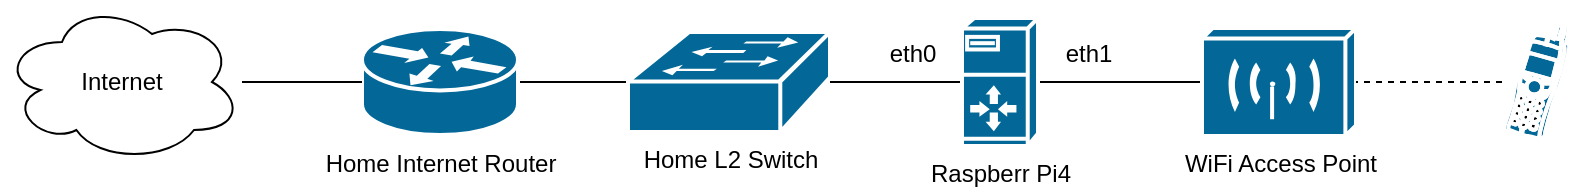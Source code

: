 <mxfile version="20.1.3" type="device" pages="2"><diagram id="h2ubdMGscWY75TbGqmoW" name="Page-1"><mxGraphModel dx="1422" dy="752" grid="1" gridSize="10" guides="1" tooltips="1" connect="1" arrows="1" fold="1" page="1" pageScale="1" pageWidth="827" pageHeight="1169" math="0" shadow="0"><root><mxCell id="0"/><mxCell id="1" parent="0"/><mxCell id="Ah1u8qe68I_nb3K_Dgtt-3" style="edgeStyle=orthogonalEdgeStyle;rounded=0;orthogonalLoop=1;jettySize=auto;html=1;endArrow=none;endFill=0;" parent="1" source="Ah1u8qe68I_nb3K_Dgtt-1" target="Ah1u8qe68I_nb3K_Dgtt-2" edge="1"><mxGeometry relative="1" as="geometry"/></mxCell><mxCell id="Ah1u8qe68I_nb3K_Dgtt-1" value="Home Internet Router" style="shape=mxgraph.cisco.routers.router;sketch=0;html=1;pointerEvents=1;dashed=0;fillColor=#036897;strokeColor=#ffffff;strokeWidth=2;verticalLabelPosition=bottom;verticalAlign=top;align=center;outlineConnect=0;" parent="1" vertex="1"><mxGeometry x="180" y="133.5" width="78" height="53" as="geometry"/></mxCell><mxCell id="Ah1u8qe68I_nb3K_Dgtt-2" value="Home L2 Switch" style="shape=mxgraph.cisco.switches.workgroup_switch;sketch=0;html=1;pointerEvents=1;dashed=0;fillColor=#036897;strokeColor=#ffffff;strokeWidth=2;verticalLabelPosition=bottom;verticalAlign=top;align=center;outlineConnect=0;" parent="1" vertex="1"><mxGeometry x="313" y="135" width="101" height="50" as="geometry"/></mxCell><mxCell id="Ah1u8qe68I_nb3K_Dgtt-5" style="edgeStyle=orthogonalEdgeStyle;rounded=0;orthogonalLoop=1;jettySize=auto;html=1;endArrow=none;endFill=0;" parent="1" source="Ah1u8qe68I_nb3K_Dgtt-4" target="Ah1u8qe68I_nb3K_Dgtt-2" edge="1"><mxGeometry relative="1" as="geometry"/></mxCell><mxCell id="Ah1u8qe68I_nb3K_Dgtt-9" style="edgeStyle=orthogonalEdgeStyle;rounded=0;orthogonalLoop=1;jettySize=auto;html=1;endArrow=none;endFill=0;" parent="1" source="Ah1u8qe68I_nb3K_Dgtt-4" target="Ah1u8qe68I_nb3K_Dgtt-8" edge="1"><mxGeometry relative="1" as="geometry"/></mxCell><mxCell id="Ah1u8qe68I_nb3K_Dgtt-4" value="Raspberr Pi4" style="shape=mxgraph.cisco.servers.server_with_router;sketch=0;html=1;pointerEvents=1;dashed=0;fillColor=#036897;strokeColor=#ffffff;strokeWidth=2;verticalLabelPosition=bottom;verticalAlign=top;align=center;outlineConnect=0;" parent="1" vertex="1"><mxGeometry x="480" y="128" width="38" height="64" as="geometry"/></mxCell><mxCell id="Ah1u8qe68I_nb3K_Dgtt-8" value="WiFi Access Point" style="shape=mxgraph.cisco.wireless.wireless_transport;sketch=0;html=1;pointerEvents=1;dashed=0;fillColor=#036897;strokeColor=#ffffff;strokeWidth=2;verticalLabelPosition=bottom;verticalAlign=top;align=center;outlineConnect=0;" parent="1" vertex="1"><mxGeometry x="600" y="133" width="77" height="54" as="geometry"/></mxCell><mxCell id="Ah1u8qe68I_nb3K_Dgtt-10" value="eth1" style="text;html=1;align=center;verticalAlign=middle;resizable=0;points=[];autosize=1;strokeColor=none;fillColor=none;" parent="1" vertex="1"><mxGeometry x="518" y="131" width="50" height="30" as="geometry"/></mxCell><mxCell id="Ah1u8qe68I_nb3K_Dgtt-11" value="eth0" style="text;html=1;align=center;verticalAlign=middle;resizable=0;points=[];autosize=1;strokeColor=none;fillColor=none;" parent="1" vertex="1"><mxGeometry x="430" y="131" width="50" height="30" as="geometry"/></mxCell><mxCell id="Ah1u8qe68I_nb3K_Dgtt-13" style="edgeStyle=orthogonalEdgeStyle;rounded=0;orthogonalLoop=1;jettySize=auto;html=1;endArrow=none;endFill=0;" parent="1" source="Ah1u8qe68I_nb3K_Dgtt-12" target="Ah1u8qe68I_nb3K_Dgtt-1" edge="1"><mxGeometry relative="1" as="geometry"/></mxCell><mxCell id="Ah1u8qe68I_nb3K_Dgtt-12" value="Internet" style="ellipse;shape=cloud;whiteSpace=wrap;html=1;" parent="1" vertex="1"><mxGeometry y="120" width="120" height="80" as="geometry"/></mxCell><mxCell id="Ah1u8qe68I_nb3K_Dgtt-15" style="rounded=0;orthogonalLoop=1;jettySize=auto;html=1;endArrow=none;endFill=0;dashed=1;" parent="1" source="Ah1u8qe68I_nb3K_Dgtt-14" target="Ah1u8qe68I_nb3K_Dgtt-8" edge="1"><mxGeometry relative="1" as="geometry"/></mxCell><mxCell id="Ah1u8qe68I_nb3K_Dgtt-14" value="" style="shape=mxgraph.cisco.modems_and_phones.cell_phone;sketch=0;html=1;pointerEvents=1;dashed=0;fillColor=#036897;strokeColor=#ffffff;strokeWidth=2;verticalLabelPosition=bottom;verticalAlign=top;align=center;outlineConnect=0;" parent="1" vertex="1"><mxGeometry x="750" y="131" width="34" height="58" as="geometry"/></mxCell></root></mxGraphModel></diagram><diagram id="RKObSGO6nPDWoYvwhDsB" name="Page-2"><mxGraphModel dx="1422" dy="752" grid="1" gridSize="10" guides="1" tooltips="1" connect="1" arrows="1" fold="1" page="1" pageScale="1" pageWidth="827" pageHeight="1169" math="0" shadow="0"><root><mxCell id="0"/><mxCell id="1" parent="0"/><mxCell id="9yIch5agRiYdXihYyt0r-15" style="edgeStyle=orthogonalEdgeStyle;rounded=0;orthogonalLoop=1;jettySize=auto;html=1;exitX=1;exitY=0.5;exitDx=0;exitDy=0;exitPerimeter=0;" edge="1" parent="1" source="9yIch5agRiYdXihYyt0r-13" target="9yIch5agRiYdXihYyt0r-14"><mxGeometry relative="1" as="geometry"/></mxCell><mxCell id="9yIch5agRiYdXihYyt0r-13" value="" style="shape=mxgraph.cisco.modems_and_phones.cell_phone;sketch=0;html=1;pointerEvents=1;dashed=0;fillColor=#036897;strokeColor=#ffffff;strokeWidth=2;verticalLabelPosition=bottom;verticalAlign=top;align=center;outlineConnect=0;" vertex="1" parent="1"><mxGeometry x="220" y="74" width="34" height="58" as="geometry"/></mxCell><mxCell id="9yIch5agRiYdXihYyt0r-14" value="Webserver" style="shape=mxgraph.cisco.servers.www_server;sketch=0;html=1;pointerEvents=1;dashed=0;fillColor=#036897;strokeColor=#ffffff;strokeWidth=2;verticalLabelPosition=bottom;verticalAlign=top;align=center;outlineConnect=0;" vertex="1" parent="1"><mxGeometry x="514" y="70" width="66" height="67" as="geometry"/></mxCell><mxCell id="9yIch5agRiYdXihYyt0r-16" value="Valid Certificate" style="text;html=1;align=center;verticalAlign=middle;resizable=0;points=[];autosize=1;strokeColor=none;fillColor=none;" vertex="1" parent="1"><mxGeometry x="325" y="99" width="110" height="30" as="geometry"/></mxCell><mxCell id="9yIch5agRiYdXihYyt0r-30" style="edgeStyle=orthogonalEdgeStyle;rounded=0;orthogonalLoop=1;jettySize=auto;html=1;exitX=1;exitY=0.5;exitDx=0;exitDy=0;exitPerimeter=0;entryX=0;entryY=0.5;entryDx=0;entryDy=0;entryPerimeter=0;" edge="1" parent="1" source="9yIch5agRiYdXihYyt0r-31" target="9yIch5agRiYdXihYyt0r-34"><mxGeometry relative="1" as="geometry"/></mxCell><mxCell id="9yIch5agRiYdXihYyt0r-31" value="" style="shape=mxgraph.cisco.modems_and_phones.cell_phone;sketch=0;html=1;pointerEvents=1;dashed=0;fillColor=#036897;strokeColor=#ffffff;strokeWidth=2;verticalLabelPosition=bottom;verticalAlign=top;align=center;outlineConnect=0;" vertex="1" parent="1"><mxGeometry x="218" y="194" width="34" height="58" as="geometry"/></mxCell><mxCell id="9yIch5agRiYdXihYyt0r-32" value="Webserver" style="shape=mxgraph.cisco.servers.www_server;sketch=0;html=1;pointerEvents=1;dashed=0;fillColor=#036897;strokeColor=#ffffff;strokeWidth=2;verticalLabelPosition=bottom;verticalAlign=top;align=center;outlineConnect=0;" vertex="1" parent="1"><mxGeometry x="512" y="190" width="66" height="67" as="geometry"/></mxCell><mxCell id="9yIch5agRiYdXihYyt0r-33" value="Valid Certificate" style="text;html=1;align=center;verticalAlign=middle;resizable=0;points=[];autosize=1;strokeColor=none;fillColor=none;" vertex="1" parent="1"><mxGeometry x="397" y="222" width="110" height="30" as="geometry"/></mxCell><mxCell id="9yIch5agRiYdXihYyt0r-37" style="edgeStyle=orthogonalEdgeStyle;rounded=0;orthogonalLoop=1;jettySize=auto;html=1;" edge="1" parent="1" source="9yIch5agRiYdXihYyt0r-34" target="9yIch5agRiYdXihYyt0r-32"><mxGeometry relative="1" as="geometry"/></mxCell><mxCell id="9yIch5agRiYdXihYyt0r-34" value="MITM PRoxy" style="shape=mxgraph.cisco.servers.server_with_router;sketch=0;html=1;pointerEvents=1;dashed=0;fillColor=#036897;strokeColor=#ffffff;strokeWidth=2;verticalLabelPosition=bottom;verticalAlign=top;align=center;outlineConnect=0;" vertex="1" parent="1"><mxGeometry x="359" y="191" width="38" height="64" as="geometry"/></mxCell><mxCell id="9yIch5agRiYdXihYyt0r-36" value="Self-Signed&lt;br&gt;Certificate" style="text;html=1;align=center;verticalAlign=middle;resizable=0;points=[];autosize=1;strokeColor=none;fillColor=none;" vertex="1" parent="1"><mxGeometry x="259" y="222" width="90" height="40" as="geometry"/></mxCell></root></mxGraphModel></diagram></mxfile>
